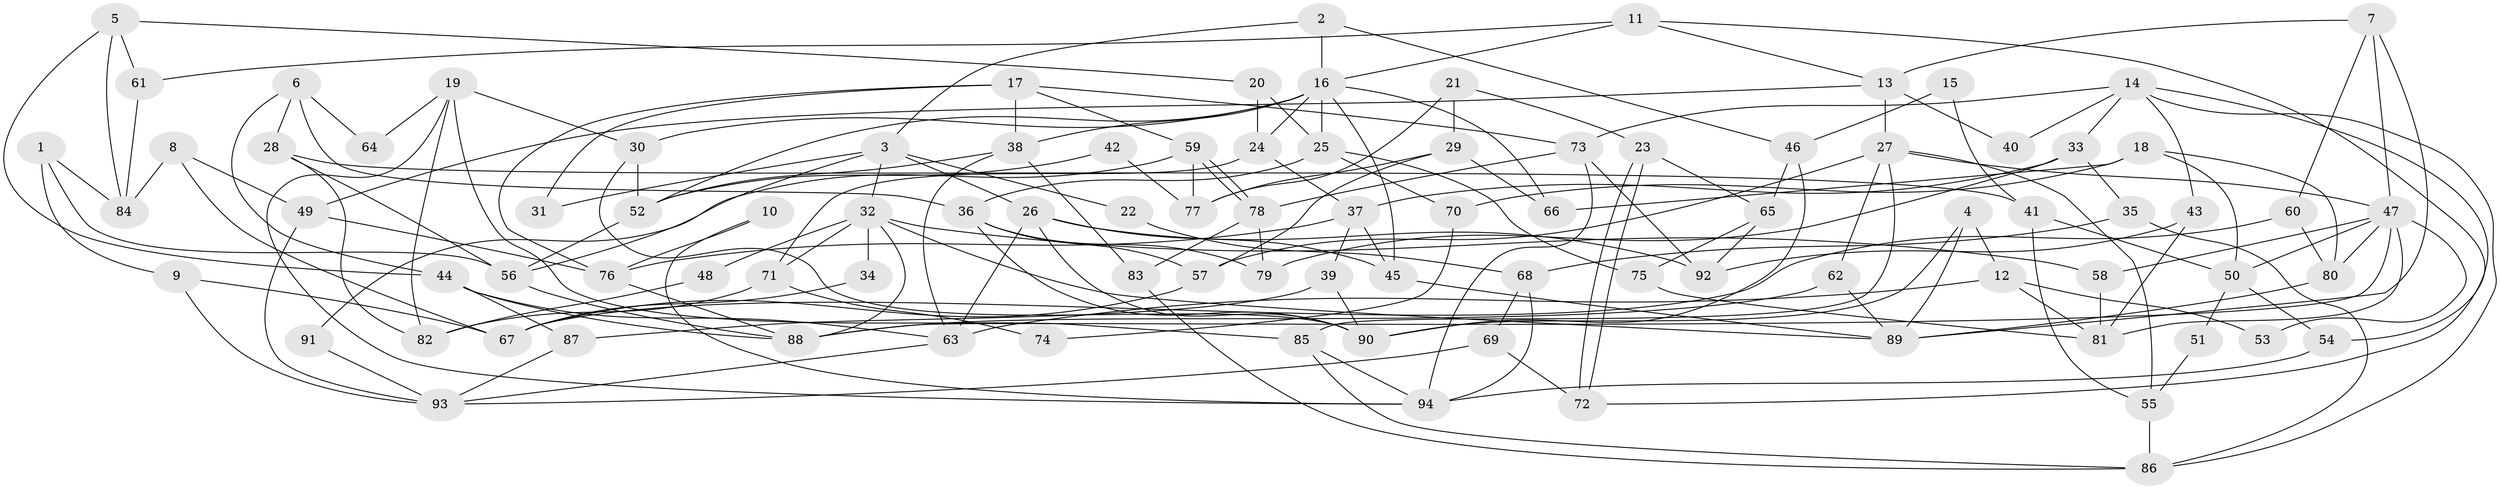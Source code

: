 // coarse degree distribution, {2: 0.19642857142857142, 4: 0.17857142857142858, 3: 0.17857142857142858, 5: 0.25, 7: 0.10714285714285714, 8: 0.03571428571428571, 20: 0.017857142857142856, 6: 0.03571428571428571}
// Generated by graph-tools (version 1.1) at 2025/54/03/04/25 21:54:03]
// undirected, 94 vertices, 188 edges
graph export_dot {
graph [start="1"]
  node [color=gray90,style=filled];
  1;
  2;
  3;
  4;
  5;
  6;
  7;
  8;
  9;
  10;
  11;
  12;
  13;
  14;
  15;
  16;
  17;
  18;
  19;
  20;
  21;
  22;
  23;
  24;
  25;
  26;
  27;
  28;
  29;
  30;
  31;
  32;
  33;
  34;
  35;
  36;
  37;
  38;
  39;
  40;
  41;
  42;
  43;
  44;
  45;
  46;
  47;
  48;
  49;
  50;
  51;
  52;
  53;
  54;
  55;
  56;
  57;
  58;
  59;
  60;
  61;
  62;
  63;
  64;
  65;
  66;
  67;
  68;
  69;
  70;
  71;
  72;
  73;
  74;
  75;
  76;
  77;
  78;
  79;
  80;
  81;
  82;
  83;
  84;
  85;
  86;
  87;
  88;
  89;
  90;
  91;
  92;
  93;
  94;
  1 -- 56;
  1 -- 9;
  1 -- 84;
  2 -- 16;
  2 -- 3;
  2 -- 46;
  3 -- 56;
  3 -- 26;
  3 -- 22;
  3 -- 31;
  3 -- 32;
  4 -- 90;
  4 -- 89;
  4 -- 12;
  5 -- 44;
  5 -- 84;
  5 -- 20;
  5 -- 61;
  6 -- 28;
  6 -- 36;
  6 -- 44;
  6 -- 64;
  7 -- 47;
  7 -- 89;
  7 -- 13;
  7 -- 60;
  8 -- 49;
  8 -- 84;
  8 -- 67;
  9 -- 93;
  9 -- 67;
  10 -- 94;
  10 -- 76;
  11 -- 54;
  11 -- 13;
  11 -- 16;
  11 -- 61;
  12 -- 63;
  12 -- 53;
  12 -- 81;
  13 -- 27;
  13 -- 40;
  13 -- 49;
  14 -- 43;
  14 -- 86;
  14 -- 33;
  14 -- 40;
  14 -- 72;
  14 -- 73;
  15 -- 41;
  15 -- 46;
  16 -- 30;
  16 -- 24;
  16 -- 25;
  16 -- 38;
  16 -- 45;
  16 -- 52;
  16 -- 66;
  17 -- 73;
  17 -- 76;
  17 -- 31;
  17 -- 38;
  17 -- 59;
  18 -- 80;
  18 -- 50;
  18 -- 66;
  18 -- 70;
  19 -- 30;
  19 -- 85;
  19 -- 64;
  19 -- 82;
  19 -- 94;
  20 -- 24;
  20 -- 25;
  21 -- 29;
  21 -- 23;
  21 -- 77;
  22 -- 68;
  23 -- 72;
  23 -- 72;
  23 -- 65;
  24 -- 37;
  24 -- 71;
  25 -- 36;
  25 -- 70;
  25 -- 75;
  26 -- 63;
  26 -- 45;
  26 -- 90;
  26 -- 92;
  27 -- 47;
  27 -- 57;
  27 -- 55;
  27 -- 62;
  27 -- 85;
  28 -- 82;
  28 -- 56;
  28 -- 41;
  29 -- 77;
  29 -- 66;
  29 -- 57;
  30 -- 90;
  30 -- 52;
  32 -- 89;
  32 -- 34;
  32 -- 48;
  32 -- 58;
  32 -- 71;
  32 -- 88;
  33 -- 79;
  33 -- 35;
  33 -- 37;
  34 -- 67;
  35 -- 86;
  35 -- 68;
  36 -- 57;
  36 -- 79;
  36 -- 90;
  37 -- 76;
  37 -- 39;
  37 -- 45;
  38 -- 52;
  38 -- 63;
  38 -- 83;
  39 -- 90;
  39 -- 87;
  41 -- 55;
  41 -- 50;
  42 -- 52;
  42 -- 77;
  43 -- 81;
  43 -- 92;
  44 -- 88;
  44 -- 63;
  44 -- 87;
  45 -- 89;
  46 -- 90;
  46 -- 65;
  47 -- 58;
  47 -- 81;
  47 -- 50;
  47 -- 53;
  47 -- 80;
  47 -- 88;
  48 -- 82;
  49 -- 93;
  49 -- 76;
  50 -- 51;
  50 -- 54;
  51 -- 55;
  52 -- 56;
  54 -- 94;
  55 -- 86;
  56 -- 88;
  57 -- 67;
  58 -- 81;
  59 -- 78;
  59 -- 78;
  59 -- 77;
  59 -- 91;
  60 -- 80;
  60 -- 67;
  61 -- 84;
  62 -- 88;
  62 -- 89;
  63 -- 93;
  65 -- 92;
  65 -- 75;
  68 -- 69;
  68 -- 94;
  69 -- 72;
  69 -- 93;
  70 -- 74;
  71 -- 74;
  71 -- 82;
  73 -- 94;
  73 -- 78;
  73 -- 92;
  75 -- 81;
  76 -- 88;
  78 -- 79;
  78 -- 83;
  80 -- 89;
  83 -- 86;
  85 -- 94;
  85 -- 86;
  87 -- 93;
  91 -- 93;
}
